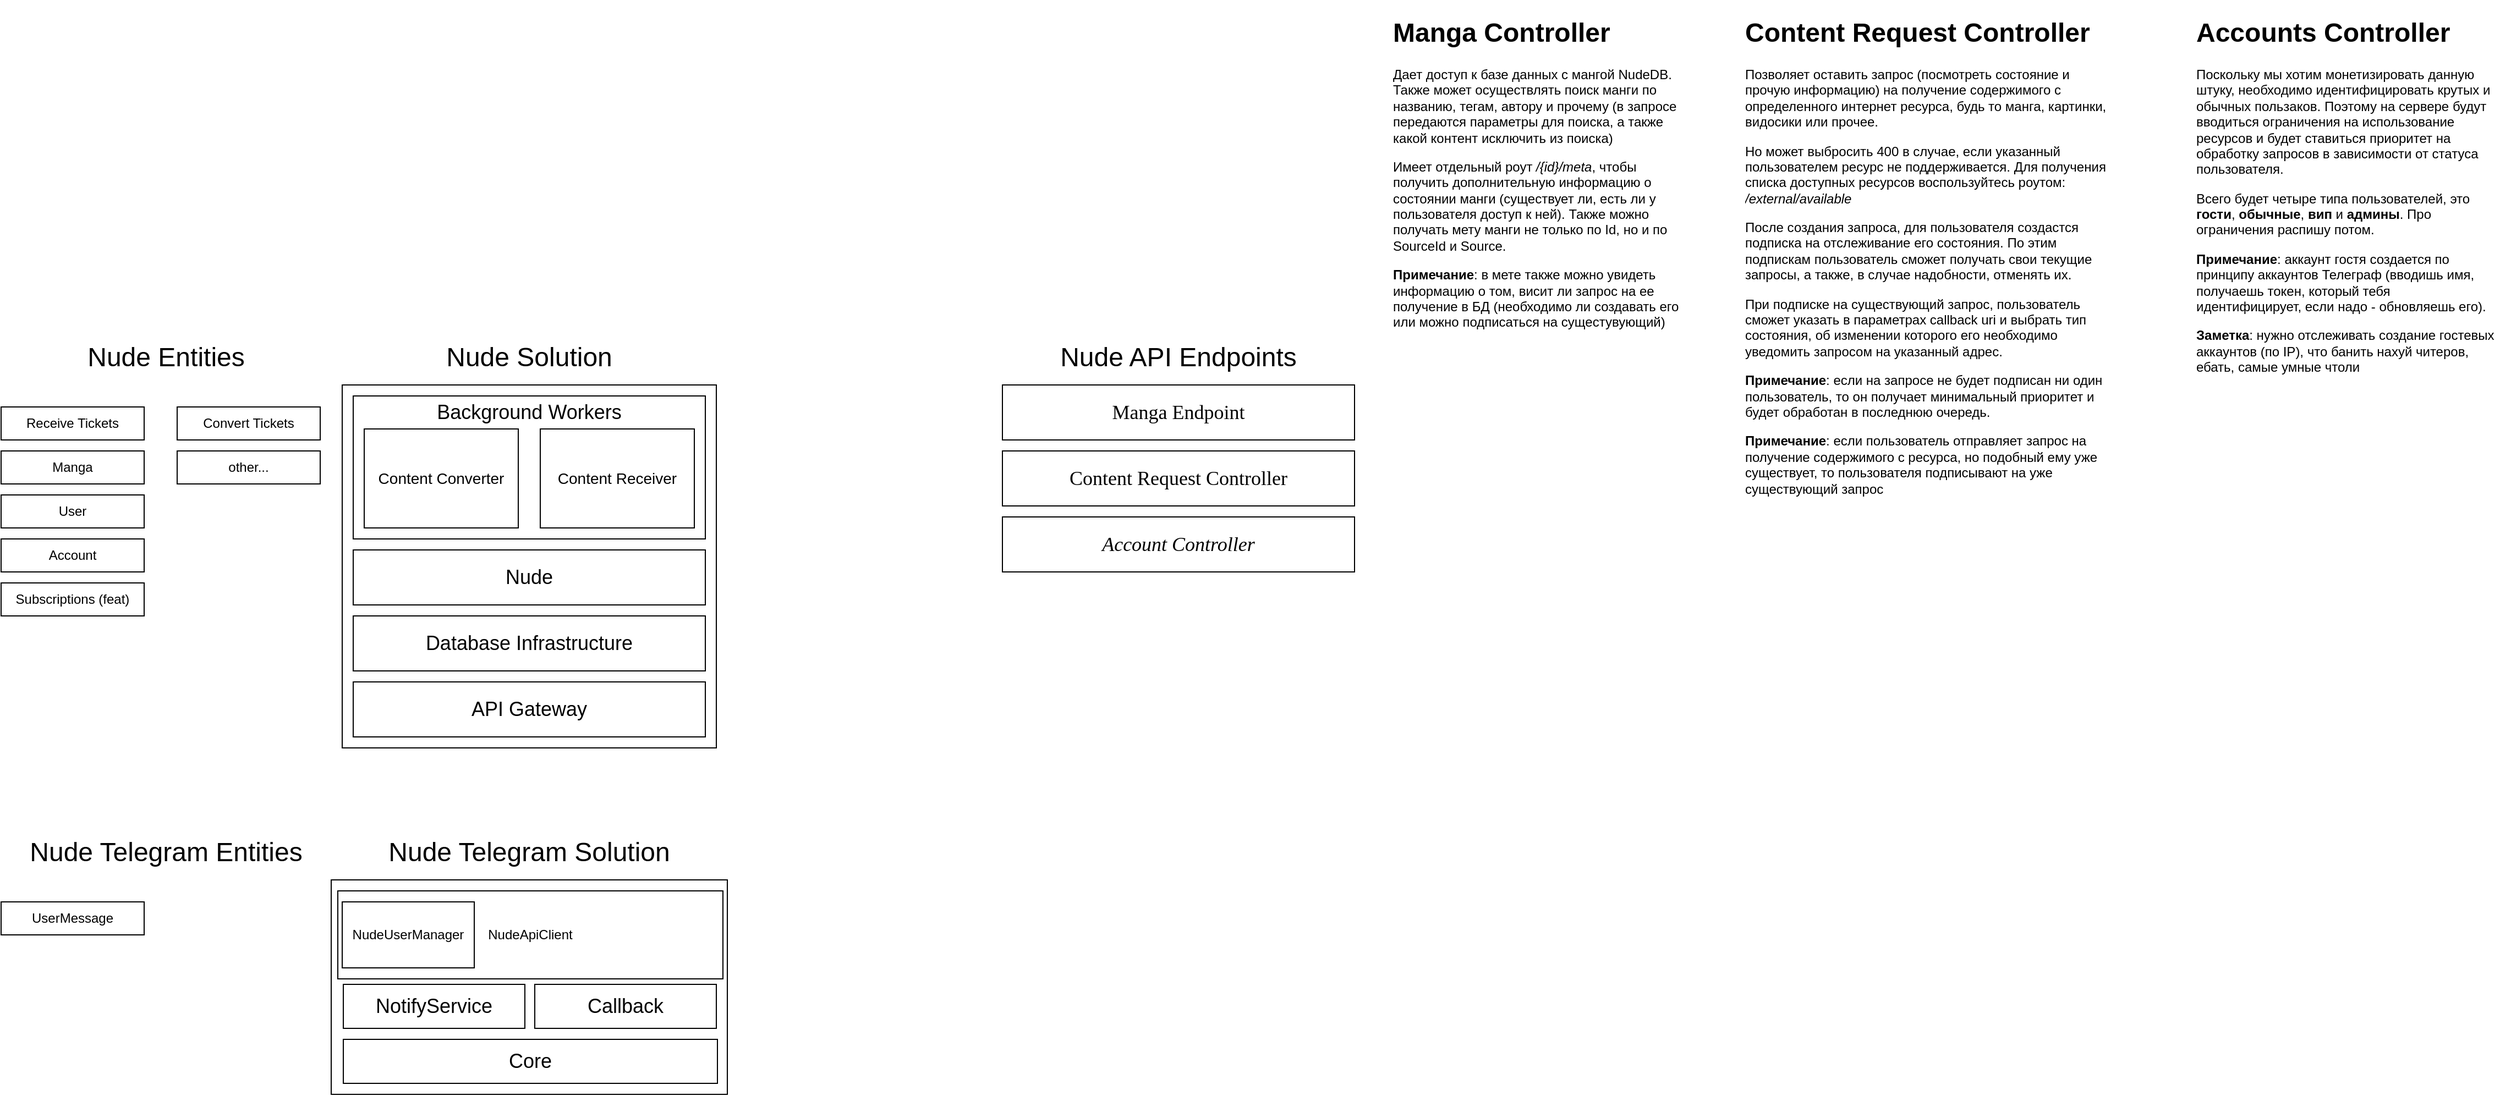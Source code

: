 <mxfile version="21.1.2" type="device">
  <diagram id="prtHgNgQTEPvFCAcTncT" name="Page-1">
    <mxGraphModel dx="899" dy="1655" grid="1" gridSize="10" guides="1" tooltips="1" connect="1" arrows="1" fold="1" page="1" pageScale="1" pageWidth="827" pageHeight="1169" math="0" shadow="0">
      <root>
        <mxCell id="0" />
        <mxCell id="1" parent="0" />
        <mxCell id="JIjteD26HdvMNrANgCVM-1" value="" style="rounded=0;whiteSpace=wrap;html=1;" vertex="1" parent="1">
          <mxGeometry x="320" y="100" width="340" height="330" as="geometry" />
        </mxCell>
        <mxCell id="JIjteD26HdvMNrANgCVM-2" value="&lt;font style=&quot;font-size: 24px;&quot;&gt;Nude Solution&lt;/font&gt;" style="text;html=1;strokeColor=none;fillColor=none;align=center;verticalAlign=middle;whiteSpace=wrap;rounded=0;" vertex="1" parent="1">
          <mxGeometry x="400" y="60" width="180" height="30" as="geometry" />
        </mxCell>
        <mxCell id="JIjteD26HdvMNrANgCVM-3" value="&lt;font style=&quot;font-size: 18px;&quot;&gt;API Gateway&lt;/font&gt;" style="rounded=0;whiteSpace=wrap;html=1;" vertex="1" parent="1">
          <mxGeometry x="330" y="370" width="320" height="50" as="geometry" />
        </mxCell>
        <mxCell id="JIjteD26HdvMNrANgCVM-5" value="" style="rounded=0;whiteSpace=wrap;html=1;" vertex="1" parent="1">
          <mxGeometry x="330" y="110" width="320" height="130" as="geometry" />
        </mxCell>
        <mxCell id="JIjteD26HdvMNrANgCVM-6" value="&lt;font style=&quot;font-size: 18px;&quot;&gt;Background Workers&lt;/font&gt;" style="text;html=1;strokeColor=none;fillColor=none;align=center;verticalAlign=middle;whiteSpace=wrap;rounded=0;" vertex="1" parent="1">
          <mxGeometry x="390" y="110" width="200" height="30" as="geometry" />
        </mxCell>
        <mxCell id="JIjteD26HdvMNrANgCVM-7" value="&lt;font style=&quot;font-size: 14px;&quot;&gt;Content Receiver&lt;/font&gt;" style="rounded=0;whiteSpace=wrap;html=1;" vertex="1" parent="1">
          <mxGeometry x="500" y="140" width="140" height="90" as="geometry" />
        </mxCell>
        <mxCell id="JIjteD26HdvMNrANgCVM-8" value="&lt;font style=&quot;font-size: 14px;&quot;&gt;Content Converter&lt;/font&gt;" style="rounded=0;whiteSpace=wrap;html=1;" vertex="1" parent="1">
          <mxGeometry x="340" y="140" width="140" height="90" as="geometry" />
        </mxCell>
        <mxCell id="JIjteD26HdvMNrANgCVM-9" value="&lt;font style=&quot;font-size: 18px;&quot;&gt;Nude&lt;/font&gt;" style="rounded=0;whiteSpace=wrap;html=1;" vertex="1" parent="1">
          <mxGeometry x="330" y="250" width="320" height="50" as="geometry" />
        </mxCell>
        <mxCell id="JIjteD26HdvMNrANgCVM-10" value="" style="rounded=0;whiteSpace=wrap;html=1;" vertex="1" parent="1">
          <mxGeometry x="310" y="550" width="360" height="195" as="geometry" />
        </mxCell>
        <mxCell id="JIjteD26HdvMNrANgCVM-11" value="&lt;font style=&quot;font-size: 18px;&quot;&gt;Database Infrastructure&lt;/font&gt;" style="rounded=0;whiteSpace=wrap;html=1;" vertex="1" parent="1">
          <mxGeometry x="330" y="310" width="320" height="50" as="geometry" />
        </mxCell>
        <mxCell id="JIjteD26HdvMNrANgCVM-12" value="&lt;font style=&quot;font-size: 18px;&quot;&gt;Core&lt;/font&gt;" style="rounded=0;whiteSpace=wrap;html=1;" vertex="1" parent="1">
          <mxGeometry x="321" y="695" width="340" height="40" as="geometry" />
        </mxCell>
        <mxCell id="JIjteD26HdvMNrANgCVM-13" value="&lt;font style=&quot;font-size: 24px;&quot;&gt;Nude Telegram Solution&lt;/font&gt;" style="text;html=1;strokeColor=none;fillColor=none;align=center;verticalAlign=middle;whiteSpace=wrap;rounded=0;" vertex="1" parent="1">
          <mxGeometry x="352" y="510" width="276" height="30" as="geometry" />
        </mxCell>
        <mxCell id="JIjteD26HdvMNrANgCVM-14" value="&lt;font style=&quot;font-size: 18px;&quot;&gt;NotifyService&lt;/font&gt;" style="rounded=0;whiteSpace=wrap;html=1;" vertex="1" parent="1">
          <mxGeometry x="321" y="645" width="165" height="40" as="geometry" />
        </mxCell>
        <mxCell id="JIjteD26HdvMNrANgCVM-15" value="&lt;font style=&quot;font-size: 18px;&quot;&gt;Callback&lt;/font&gt;" style="rounded=0;whiteSpace=wrap;html=1;" vertex="1" parent="1">
          <mxGeometry x="495" y="645" width="165" height="40" as="geometry" />
        </mxCell>
        <mxCell id="JIjteD26HdvMNrANgCVM-17" value="NudeApiClient" style="rounded=0;whiteSpace=wrap;html=1;" vertex="1" parent="1">
          <mxGeometry x="316" y="560" width="350" height="80" as="geometry" />
        </mxCell>
        <mxCell id="JIjteD26HdvMNrANgCVM-18" value="NudeUserManager" style="rounded=0;whiteSpace=wrap;html=1;" vertex="1" parent="1">
          <mxGeometry x="320" y="570" width="120" height="60" as="geometry" />
        </mxCell>
        <mxCell id="JIjteD26HdvMNrANgCVM-19" value="Receive Tickets" style="rounded=0;whiteSpace=wrap;html=1;" vertex="1" parent="1">
          <mxGeometry x="10" y="120" width="130" height="30" as="geometry" />
        </mxCell>
        <mxCell id="JIjteD26HdvMNrANgCVM-20" value="Convert Tickets" style="rounded=0;whiteSpace=wrap;html=1;" vertex="1" parent="1">
          <mxGeometry x="170" y="120" width="130" height="30" as="geometry" />
        </mxCell>
        <mxCell id="JIjteD26HdvMNrANgCVM-21" value="&lt;font style=&quot;font-size: 24px;&quot;&gt;Nude Entities&lt;/font&gt;" style="text;html=1;strokeColor=none;fillColor=none;align=center;verticalAlign=middle;whiteSpace=wrap;rounded=0;" vertex="1" parent="1">
          <mxGeometry x="70" y="60" width="180" height="30" as="geometry" />
        </mxCell>
        <mxCell id="JIjteD26HdvMNrANgCVM-23" value="Manga" style="rounded=0;whiteSpace=wrap;html=1;" vertex="1" parent="1">
          <mxGeometry x="10" y="160" width="130" height="30" as="geometry" />
        </mxCell>
        <mxCell id="JIjteD26HdvMNrANgCVM-25" value="other..." style="rounded=0;whiteSpace=wrap;html=1;" vertex="1" parent="1">
          <mxGeometry x="170" y="160" width="130" height="30" as="geometry" />
        </mxCell>
        <mxCell id="JIjteD26HdvMNrANgCVM-26" value="&lt;font style=&quot;font-size: 24px;&quot;&gt;Nude Telegram Entities&lt;/font&gt;" style="text;html=1;strokeColor=none;fillColor=none;align=center;verticalAlign=middle;whiteSpace=wrap;rounded=0;" vertex="1" parent="1">
          <mxGeometry x="22" y="510" width="276" height="30" as="geometry" />
        </mxCell>
        <mxCell id="JIjteD26HdvMNrANgCVM-27" value="UserMessage" style="rounded=0;whiteSpace=wrap;html=1;" vertex="1" parent="1">
          <mxGeometry x="10" y="570" width="130" height="30" as="geometry" />
        </mxCell>
        <mxCell id="JIjteD26HdvMNrANgCVM-28" value="User" style="rounded=0;whiteSpace=wrap;html=1;" vertex="1" parent="1">
          <mxGeometry x="10" y="200" width="130" height="30" as="geometry" />
        </mxCell>
        <mxCell id="JIjteD26HdvMNrANgCVM-29" value="Account" style="rounded=0;whiteSpace=wrap;html=1;" vertex="1" parent="1">
          <mxGeometry x="10" y="240" width="130" height="30" as="geometry" />
        </mxCell>
        <mxCell id="JIjteD26HdvMNrANgCVM-30" value="Subscriptions (feat)" style="rounded=0;whiteSpace=wrap;html=1;" vertex="1" parent="1">
          <mxGeometry x="10" y="280" width="130" height="30" as="geometry" />
        </mxCell>
        <mxCell id="JIjteD26HdvMNrANgCVM-31" value="&lt;span style=&quot;font-size: 24px;&quot;&gt;Nude API Endpoints&lt;/span&gt;" style="text;html=1;strokeColor=none;fillColor=none;align=center;verticalAlign=middle;whiteSpace=wrap;rounded=0;" vertex="1" parent="1">
          <mxGeometry x="930" y="60" width="300" height="30" as="geometry" />
        </mxCell>
        <mxCell id="JIjteD26HdvMNrANgCVM-33" value="&lt;font face=&quot;Tahoma&quot; style=&quot;font-size: 18px;&quot;&gt;Manga Endpoint&lt;/font&gt;" style="rounded=0;whiteSpace=wrap;html=1;" vertex="1" parent="1">
          <mxGeometry x="920" y="100" width="320" height="50" as="geometry" />
        </mxCell>
        <mxCell id="JIjteD26HdvMNrANgCVM-34" value="&lt;font face=&quot;Tahoma&quot; style=&quot;font-size: 18px;&quot;&gt;Content Request Controller&lt;/font&gt;" style="rounded=0;whiteSpace=wrap;html=1;" vertex="1" parent="1">
          <mxGeometry x="920" y="160" width="320" height="50" as="geometry" />
        </mxCell>
        <mxCell id="JIjteD26HdvMNrANgCVM-35" value="&lt;pre&gt;&lt;font face=&quot;Tahoma&quot; style=&quot;font-size: 18px;&quot;&gt;&lt;i&gt;Account Controller&lt;/i&gt;&lt;/font&gt;&lt;/pre&gt;" style="rounded=0;whiteSpace=wrap;html=1;" vertex="1" parent="1">
          <mxGeometry x="920" y="220" width="320" height="50" as="geometry" />
        </mxCell>
        <mxCell id="JIjteD26HdvMNrANgCVM-37" value="&lt;h1&gt;Manga Controller&lt;/h1&gt;&lt;p&gt;Дает доступ к базе данных с мангой NudeDB. Также может осуществлять поиск манги по названию, тегам, автору и прочему (в запросе передаются параметры для поиска, а также какой контент исключить из поиска)&lt;/p&gt;&lt;p&gt;Имеет отдельный роут &lt;i&gt;/{id}/meta&lt;/i&gt;, чтобы получить дополнительную информацию о состоянии манги (существует ли, есть ли у пользователя доступ к ней). Также можно получать мету манги не только по Id, но и по SourceId и Source.&lt;/p&gt;&lt;p&gt;&lt;b&gt;Примечание&lt;/b&gt;: в мете также можно увидеть информацию о том, висит ли запрос на ее получение в БД (необходимо ли создавать его или можно подписаться на сущестувующий)&lt;/p&gt;" style="text;html=1;strokeColor=none;fillColor=none;spacing=5;spacingTop=-20;whiteSpace=wrap;overflow=hidden;rounded=0;" vertex="1" parent="1">
          <mxGeometry x="1270" y="-240" width="280" height="300" as="geometry" />
        </mxCell>
        <mxCell id="JIjteD26HdvMNrANgCVM-38" value="&lt;h1&gt;Content Request Controller&lt;/h1&gt;&lt;p&gt;Позволяет оставить запрос (посмотреть состояние и прочую информацию) на получение содержимого с определенного интернет ресурса, будь то манга, картинки, видосики или прочее.&lt;/p&gt;&lt;p&gt;Но может выбросить 400 в случае, если указанный пользователем ресурс не поддерживается. Для получения списка доступных ресурсов воспользуйтесь роутом: &lt;i&gt;/external/available&lt;/i&gt;&lt;/p&gt;&lt;p&gt;После создания запроса, для пользователя создастся подписка на отслеживание его состояния. По этим подпискам пользователь сможет получать свои текущие запросы, а также, в случае надобности, отменять их.&lt;/p&gt;&lt;p&gt;При подписке на существующий запрос, пользователь сможет указать в параметрах callback uri и выбрать тип состояния, об изменении которого его необходимо уведомить запросом на указанный адрес.&lt;/p&gt;&lt;p&gt;&lt;b&gt;Примечание&lt;/b&gt;: если на запросе не будет подписан ни один пользователь, то он получает минимальный приоритет и будет обработан в последнюю очередь.&lt;/p&gt;&lt;p&gt;&lt;b&gt;Примечание&lt;/b&gt;: если пользователь отправляет запрос на получение содержимого с ресурса, но подобный ему уже существует, то пользователя подписывают на уже существующий запрос&lt;/p&gt;" style="text;html=1;strokeColor=none;fillColor=none;spacing=5;spacingTop=-20;whiteSpace=wrap;overflow=hidden;rounded=0;" vertex="1" parent="1">
          <mxGeometry x="1590" y="-240" width="340" height="460" as="geometry" />
        </mxCell>
        <mxCell id="JIjteD26HdvMNrANgCVM-39" value="&lt;h1&gt;Accounts Controller&lt;/h1&gt;&lt;p&gt;Поскольку мы хотим монетизировать данную штуку, необходимо идентифицировать крутых и обычных пользаков. Поэтому на сервере будут вводиться ограничения на использование ресурсов и будет ставиться приоритет на обработку запросов в зависимости от статуса пользователя.&lt;/p&gt;&lt;p&gt;Всего будет четыре типа пользователей, это &lt;b&gt;гости&lt;/b&gt;,&amp;nbsp;&lt;b&gt;обычные&lt;/b&gt;, &lt;b&gt;вип&lt;/b&gt; и &lt;b&gt;админы&lt;/b&gt;. Про ограничения распишу потом.&lt;/p&gt;&lt;p&gt;&lt;b&gt;Примечание&lt;/b&gt;: аккаунт гостя создается по принципу аккаунтов Телеграф (вводишь имя, получаешь токен, который тебя идентифицирует, если надо - обновляешь его).&lt;/p&gt;&lt;p&gt;&lt;b&gt;Заметка&lt;/b&gt;: нужно отслеживать создание гостевых аккаунтов (по IP), что банить нахуй читеров, ебать, самые умные чтоли&lt;/p&gt;" style="text;html=1;strokeColor=none;fillColor=none;spacing=5;spacingTop=-20;whiteSpace=wrap;overflow=hidden;rounded=0;" vertex="1" parent="1">
          <mxGeometry x="2000" y="-240" width="280" height="430" as="geometry" />
        </mxCell>
      </root>
    </mxGraphModel>
  </diagram>
</mxfile>
